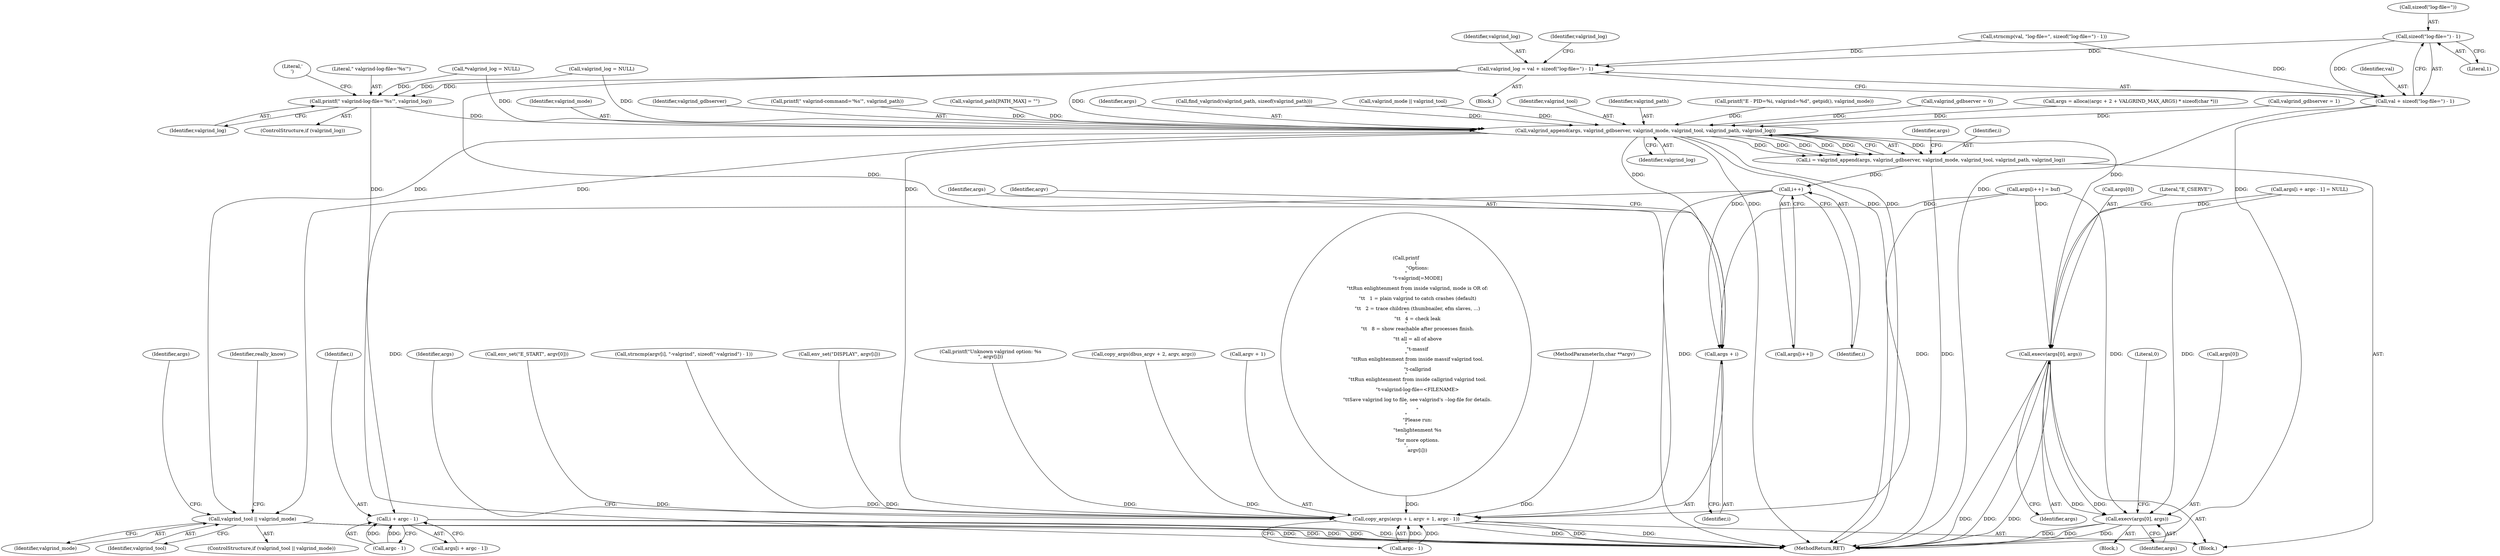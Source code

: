 digraph "0_enlightment_bb4a21e98656fe2c7d98ba2163e6defe9a630e2b@API" {
"1000320" [label="(Call,sizeof(\"log-file=\") - 1)"];
"1000316" [label="(Call,valgrind_log = val + sizeof(\"log-file=\") - 1)"];
"1000479" [label="(Call,printf(\" valgrind-log-file='%s'\", valgrind_log))"];
"1000580" [label="(Call,valgrind_append(args, valgrind_gdbserver, valgrind_mode, valgrind_tool, valgrind_path, valgrind_log))"];
"1000578" [label="(Call,i = valgrind_append(args, valgrind_gdbserver, valgrind_mode, valgrind_tool, valgrind_path, valgrind_log))"];
"1000590" [label="(Call,i++)"];
"1000593" [label="(Call,copy_args(args + i, argv + 1, argc - 1))"];
"1000594" [label="(Call,args + i)"];
"1000606" [label="(Call,i + argc - 1)"];
"1000613" [label="(Call,valgrind_tool || valgrind_mode)"];
"1000619" [label="(Call,execv(args[0], args))"];
"1000664" [label="(Call,execv(args[0], args))"];
"1000318" [label="(Call,val + sizeof(\"log-file=\") - 1)"];
"1000581" [label="(Identifier,args)"];
"1000613" [label="(Call,valgrind_tool || valgrind_mode)"];
"1000457" [label="(Call,find_valgrind(valgrind_path, sizeof(valgrind_path)))"];
"1000587" [label="(Call,args[i++] = buf)"];
"1000580" [label="(Call,valgrind_append(args, valgrind_gdbserver, valgrind_mode, valgrind_tool, valgrind_path, valgrind_log))"];
"1000483" [label="(Literal,'\n')"];
"1000451" [label="(Call,valgrind_mode || valgrind_tool)"];
"1000481" [label="(Identifier,valgrind_log)"];
"1000604" [label="(Call,args[i + argc - 1])"];
"1000608" [label="(Call,argc - 1)"];
"1000590" [label="(Call,i++)"];
"1000584" [label="(Identifier,valgrind_tool)"];
"1000614" [label="(Identifier,valgrind_tool)"];
"1000594" [label="(Call,args + i)"];
"1000668" [label="(Identifier,args)"];
"1000665" [label="(Call,args[0])"];
"1000620" [label="(Call,args[0])"];
"1000589" [label="(Identifier,args)"];
"1000605" [label="(Identifier,args)"];
"1000240" [label="(Call,env_set(\"E_START\", argv[0]))"];
"1000615" [label="(Identifier,valgrind_mode)"];
"1000327" [label="(Identifier,valgrind_log)"];
"1000670" [label="(Literal,0)"];
"1000596" [label="(Identifier,i)"];
"1000588" [label="(Call,args[i++])"];
"1000619" [label="(Call,execv(args[0], args))"];
"1000593" [label="(Call,copy_args(args + i, argv + 1, argc - 1))"];
"1000319" [label="(Identifier,val)"];
"1000585" [label="(Identifier,valgrind_path)"];
"1000467" [label="(Call,printf(\"E - PID=%i, valgrind=%d\", getpid(), valgrind_mode))"];
"1000595" [label="(Identifier,args)"];
"1000607" [label="(Identifier,i)"];
"1000617" [label="(Identifier,really_know)"];
"1000664" [label="(Call,execv(args[0], args))"];
"1000612" [label="(ControlStructure,if (valgrind_tool || valgrind_mode))"];
"1000320" [label="(Call,sizeof(\"log-file=\") - 1)"];
"1000131" [label="(Call,valgrind_gdbserver = 0)"];
"1000567" [label="(Call,args = alloca((argc + 2 + VALGRIND_MAX_ARGS) * sizeof(char *)))"];
"1000318" [label="(Call,val + sizeof(\"log-file=\") - 1)"];
"1000315" [label="(Block,)"];
"1000268" [label="(Call,strncmp(argv[i], \"-valgrind\", sizeof(\"-valgrind\") - 1))"];
"1000262" [label="(Call,valgrind_gdbserver = 1)"];
"1000316" [label="(Call,valgrind_log = val + sizeof(\"log-file=\") - 1)"];
"1000142" [label="(Call,*valgrind_log = NULL)"];
"1001056" [label="(MethodReturn,RET)"];
"1000583" [label="(Identifier,valgrind_mode)"];
"1000371" [label="(Call,env_set(\"DISPLAY\", argv[i]))"];
"1000655" [label="(Block,)"];
"1000355" [label="(Call,printf(\"Unknown valgrind option: %s\n\", argv[i]))"];
"1000321" [label="(Call,sizeof(\"log-file=\"))"];
"1000479" [label="(Call,printf(\" valgrind-log-file='%s'\", valgrind_log))"];
"1000600" [label="(Call,argc - 1)"];
"1000308" [label="(Call,strncmp(val, \"log-file=\", sizeof(\"log-file=\") - 1))"];
"1000329" [label="(Call,valgrind_log = NULL)"];
"1000317" [label="(Identifier,valgrind_log)"];
"1000220" [label="(Call,copy_args(dbus_argv + 2, argv, argc))"];
"1000323" [label="(Literal,1)"];
"1000120" [label="(Block,)"];
"1000597" [label="(Call,argv + 1)"];
"1000623" [label="(Identifier,args)"];
"1000579" [label="(Identifier,i)"];
"1000421" [label="(Call,printf\n             (\n               \"Options:\n\"\n               \"\t-valgrind[=MODE]\n\"\n               \"\t\tRun enlightenment from inside valgrind, mode is OR of:\n\"\n               \"\t\t   1 = plain valgrind to catch crashes (default)\n\"\n               \"\t\t   2 = trace children (thumbnailer, efm slaves, ...)\n\"\n               \"\t\t   4 = check leak\n\"\n               \"\t\t   8 = show reachable after processes finish.\n\"\n               \"\t\t all = all of above\n\"\n               \"\t-massif\n\"\n               \"\t\tRun enlightenment from inside massif valgrind tool.\n\"\n               \"\t-callgrind\n\"\n               \"\t\tRun enlightenment from inside callgrind valgrind tool.\n\"\n               \"\t-valgrind-log-file=<FILENAME>\n\"\n               \"\t\tSave valgrind log to file, see valgrind's --log-file for details.\n\"\n               \"\n\"\n               \"Please run:\n\"\n               \"\tenlightenment %s\n\"\n               \"for more options.\n\",\n               argv[i]))"];
"1000480" [label="(Literal,\" valgrind-log-file='%s'\")"];
"1000582" [label="(Identifier,valgrind_gdbserver)"];
"1000586" [label="(Identifier,valgrind_log)"];
"1000606" [label="(Call,i + argc - 1)"];
"1000626" [label="(Literal,\"E_CSERVE\")"];
"1000603" [label="(Call,args[i + argc - 1] = NULL)"];
"1000477" [label="(ControlStructure,if (valgrind_log))"];
"1000591" [label="(Identifier,i)"];
"1000621" [label="(Identifier,args)"];
"1000474" [label="(Call,printf(\" valgrind-command='%s'\", valgrind_path))"];
"1000598" [label="(Identifier,argv)"];
"1000138" [label="(Call,valgrind_path[PATH_MAX] = \"\")"];
"1000119" [label="(MethodParameterIn,char **argv)"];
"1000578" [label="(Call,i = valgrind_append(args, valgrind_gdbserver, valgrind_mode, valgrind_tool, valgrind_path, valgrind_log))"];
"1000320" -> "1000318"  [label="AST: "];
"1000320" -> "1000323"  [label="CFG: "];
"1000321" -> "1000320"  [label="AST: "];
"1000323" -> "1000320"  [label="AST: "];
"1000318" -> "1000320"  [label="CFG: "];
"1000320" -> "1000316"  [label="DDG: "];
"1000320" -> "1000318"  [label="DDG: "];
"1000316" -> "1000315"  [label="AST: "];
"1000316" -> "1000318"  [label="CFG: "];
"1000317" -> "1000316"  [label="AST: "];
"1000318" -> "1000316"  [label="AST: "];
"1000327" -> "1000316"  [label="CFG: "];
"1000316" -> "1001056"  [label="DDG: "];
"1000308" -> "1000316"  [label="DDG: "];
"1000316" -> "1000479"  [label="DDG: "];
"1000316" -> "1000580"  [label="DDG: "];
"1000479" -> "1000477"  [label="AST: "];
"1000479" -> "1000481"  [label="CFG: "];
"1000480" -> "1000479"  [label="AST: "];
"1000481" -> "1000479"  [label="AST: "];
"1000483" -> "1000479"  [label="CFG: "];
"1000479" -> "1001056"  [label="DDG: "];
"1000329" -> "1000479"  [label="DDG: "];
"1000142" -> "1000479"  [label="DDG: "];
"1000479" -> "1000580"  [label="DDG: "];
"1000580" -> "1000578"  [label="AST: "];
"1000580" -> "1000586"  [label="CFG: "];
"1000581" -> "1000580"  [label="AST: "];
"1000582" -> "1000580"  [label="AST: "];
"1000583" -> "1000580"  [label="AST: "];
"1000584" -> "1000580"  [label="AST: "];
"1000585" -> "1000580"  [label="AST: "];
"1000586" -> "1000580"  [label="AST: "];
"1000578" -> "1000580"  [label="CFG: "];
"1000580" -> "1001056"  [label="DDG: "];
"1000580" -> "1001056"  [label="DDG: "];
"1000580" -> "1001056"  [label="DDG: "];
"1000580" -> "1000578"  [label="DDG: "];
"1000580" -> "1000578"  [label="DDG: "];
"1000580" -> "1000578"  [label="DDG: "];
"1000580" -> "1000578"  [label="DDG: "];
"1000580" -> "1000578"  [label="DDG: "];
"1000580" -> "1000578"  [label="DDG: "];
"1000567" -> "1000580"  [label="DDG: "];
"1000131" -> "1000580"  [label="DDG: "];
"1000262" -> "1000580"  [label="DDG: "];
"1000467" -> "1000580"  [label="DDG: "];
"1000451" -> "1000580"  [label="DDG: "];
"1000138" -> "1000580"  [label="DDG: "];
"1000474" -> "1000580"  [label="DDG: "];
"1000457" -> "1000580"  [label="DDG: "];
"1000329" -> "1000580"  [label="DDG: "];
"1000142" -> "1000580"  [label="DDG: "];
"1000580" -> "1000593"  [label="DDG: "];
"1000580" -> "1000594"  [label="DDG: "];
"1000580" -> "1000613"  [label="DDG: "];
"1000580" -> "1000613"  [label="DDG: "];
"1000580" -> "1000619"  [label="DDG: "];
"1000578" -> "1000120"  [label="AST: "];
"1000579" -> "1000578"  [label="AST: "];
"1000589" -> "1000578"  [label="CFG: "];
"1000578" -> "1001056"  [label="DDG: "];
"1000578" -> "1000590"  [label="DDG: "];
"1000590" -> "1000588"  [label="AST: "];
"1000590" -> "1000591"  [label="CFG: "];
"1000591" -> "1000590"  [label="AST: "];
"1000588" -> "1000590"  [label="CFG: "];
"1000590" -> "1000593"  [label="DDG: "];
"1000590" -> "1000594"  [label="DDG: "];
"1000590" -> "1000606"  [label="DDG: "];
"1000593" -> "1000120"  [label="AST: "];
"1000593" -> "1000600"  [label="CFG: "];
"1000594" -> "1000593"  [label="AST: "];
"1000597" -> "1000593"  [label="AST: "];
"1000600" -> "1000593"  [label="AST: "];
"1000605" -> "1000593"  [label="CFG: "];
"1000593" -> "1001056"  [label="DDG: "];
"1000593" -> "1001056"  [label="DDG: "];
"1000593" -> "1001056"  [label="DDG: "];
"1000587" -> "1000593"  [label="DDG: "];
"1000355" -> "1000593"  [label="DDG: "];
"1000421" -> "1000593"  [label="DDG: "];
"1000240" -> "1000593"  [label="DDG: "];
"1000220" -> "1000593"  [label="DDG: "];
"1000371" -> "1000593"  [label="DDG: "];
"1000119" -> "1000593"  [label="DDG: "];
"1000268" -> "1000593"  [label="DDG: "];
"1000600" -> "1000593"  [label="DDG: "];
"1000600" -> "1000593"  [label="DDG: "];
"1000594" -> "1000596"  [label="CFG: "];
"1000595" -> "1000594"  [label="AST: "];
"1000596" -> "1000594"  [label="AST: "];
"1000598" -> "1000594"  [label="CFG: "];
"1000587" -> "1000594"  [label="DDG: "];
"1000606" -> "1000604"  [label="AST: "];
"1000606" -> "1000608"  [label="CFG: "];
"1000607" -> "1000606"  [label="AST: "];
"1000608" -> "1000606"  [label="AST: "];
"1000604" -> "1000606"  [label="CFG: "];
"1000606" -> "1001056"  [label="DDG: "];
"1000606" -> "1001056"  [label="DDG: "];
"1000608" -> "1000606"  [label="DDG: "];
"1000608" -> "1000606"  [label="DDG: "];
"1000613" -> "1000612"  [label="AST: "];
"1000613" -> "1000614"  [label="CFG: "];
"1000613" -> "1000615"  [label="CFG: "];
"1000614" -> "1000613"  [label="AST: "];
"1000615" -> "1000613"  [label="AST: "];
"1000617" -> "1000613"  [label="CFG: "];
"1000621" -> "1000613"  [label="CFG: "];
"1000613" -> "1001056"  [label="DDG: "];
"1000613" -> "1001056"  [label="DDG: "];
"1000613" -> "1001056"  [label="DDG: "];
"1000619" -> "1000120"  [label="AST: "];
"1000619" -> "1000623"  [label="CFG: "];
"1000620" -> "1000619"  [label="AST: "];
"1000623" -> "1000619"  [label="AST: "];
"1000626" -> "1000619"  [label="CFG: "];
"1000619" -> "1001056"  [label="DDG: "];
"1000619" -> "1001056"  [label="DDG: "];
"1000619" -> "1001056"  [label="DDG: "];
"1000587" -> "1000619"  [label="DDG: "];
"1000603" -> "1000619"  [label="DDG: "];
"1000619" -> "1000664"  [label="DDG: "];
"1000619" -> "1000664"  [label="DDG: "];
"1000664" -> "1000655"  [label="AST: "];
"1000664" -> "1000668"  [label="CFG: "];
"1000665" -> "1000664"  [label="AST: "];
"1000668" -> "1000664"  [label="AST: "];
"1000670" -> "1000664"  [label="CFG: "];
"1000664" -> "1001056"  [label="DDG: "];
"1000664" -> "1001056"  [label="DDG: "];
"1000664" -> "1001056"  [label="DDG: "];
"1000587" -> "1000664"  [label="DDG: "];
"1000603" -> "1000664"  [label="DDG: "];
"1000319" -> "1000318"  [label="AST: "];
"1000318" -> "1001056"  [label="DDG: "];
"1000318" -> "1001056"  [label="DDG: "];
"1000308" -> "1000318"  [label="DDG: "];
}
